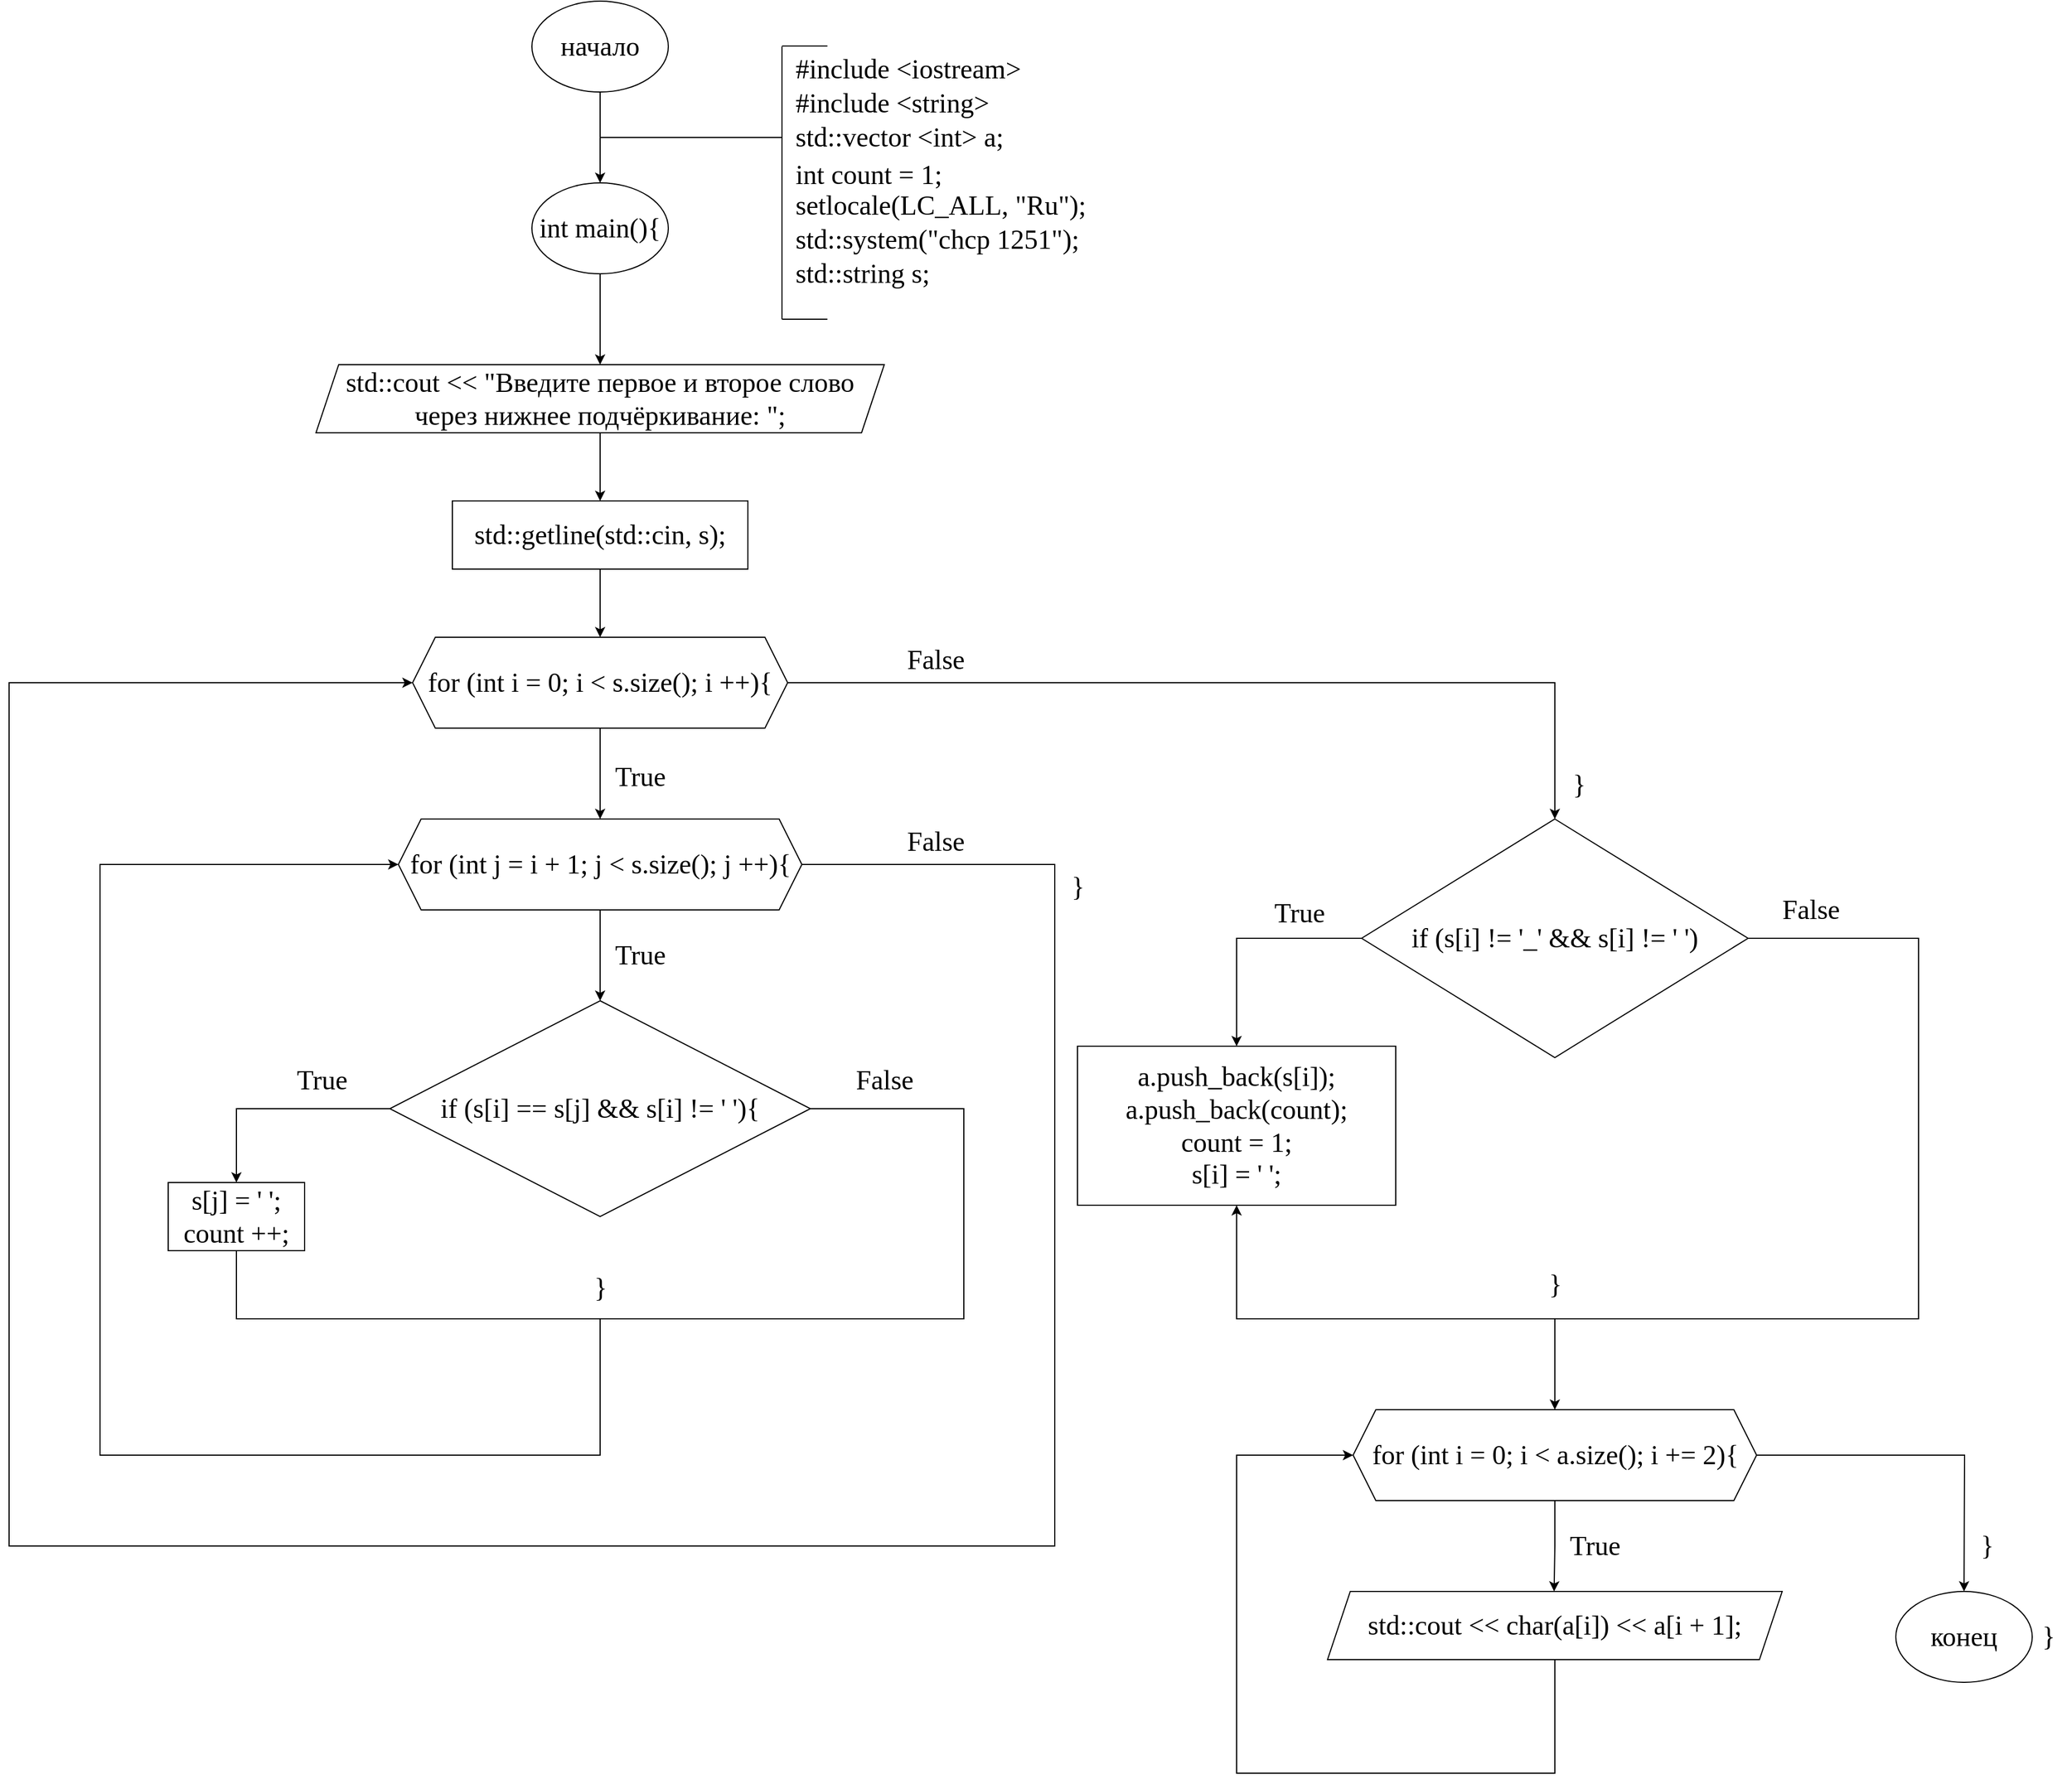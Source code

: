 <mxfile version="22.1.2" type="device">
  <diagram name="Страница — 1" id="E-rUWJMHfNGmUJ-DfUY2">
    <mxGraphModel dx="2899" dy="1228" grid="1" gridSize="10" guides="1" tooltips="1" connect="1" arrows="1" fold="1" page="1" pageScale="1" pageWidth="827" pageHeight="1169" math="0" shadow="0">
      <root>
        <mxCell id="0" />
        <mxCell id="1" parent="0" />
        <mxCell id="c3LXQ4Qde72yaz5A5wlV-2" style="edgeStyle=orthogonalEdgeStyle;rounded=0;orthogonalLoop=1;jettySize=auto;html=1;exitX=0.5;exitY=1;exitDx=0;exitDy=0;fontFamily=Times New Roman;fontSize=24;fontColor=default;" edge="1" parent="1" source="c3LXQ4Qde72yaz5A5wlV-1">
          <mxGeometry relative="1" as="geometry">
            <mxPoint x="360" y="200" as="targetPoint" />
          </mxGeometry>
        </mxCell>
        <mxCell id="c3LXQ4Qde72yaz5A5wlV-1" value="начало" style="ellipse;whiteSpace=wrap;html=1;fontFamily=Times New Roman;fontSize=24;" vertex="1" parent="1">
          <mxGeometry x="300" y="40" width="120" height="80" as="geometry" />
        </mxCell>
        <mxCell id="c3LXQ4Qde72yaz5A5wlV-18" style="edgeStyle=orthogonalEdgeStyle;rounded=0;orthogonalLoop=1;jettySize=auto;html=1;exitX=0.5;exitY=1;exitDx=0;exitDy=0;fontFamily=Times New Roman;fontSize=24;fontColor=default;" edge="1" parent="1" source="c3LXQ4Qde72yaz5A5wlV-5">
          <mxGeometry relative="1" as="geometry">
            <mxPoint x="360" y="360" as="targetPoint" />
          </mxGeometry>
        </mxCell>
        <mxCell id="c3LXQ4Qde72yaz5A5wlV-5" value="int main(){" style="ellipse;whiteSpace=wrap;html=1;strokeColor=default;align=center;verticalAlign=middle;fontFamily=Times New Roman;fontSize=24;fontColor=default;fillColor=default;" vertex="1" parent="1">
          <mxGeometry x="300" y="200" width="120" height="80" as="geometry" />
        </mxCell>
        <mxCell id="c3LXQ4Qde72yaz5A5wlV-7" value="" style="endArrow=none;html=1;rounded=0;fontFamily=Times New Roman;fontSize=24;fontColor=default;" edge="1" parent="1">
          <mxGeometry width="50" height="50" relative="1" as="geometry">
            <mxPoint x="360" y="160" as="sourcePoint" />
            <mxPoint x="520" y="160" as="targetPoint" />
          </mxGeometry>
        </mxCell>
        <mxCell id="c3LXQ4Qde72yaz5A5wlV-8" value="" style="endArrow=none;html=1;rounded=0;fontFamily=Times New Roman;fontSize=24;fontColor=default;" edge="1" parent="1">
          <mxGeometry width="50" height="50" relative="1" as="geometry">
            <mxPoint x="520" y="320" as="sourcePoint" />
            <mxPoint x="520" y="80" as="targetPoint" />
          </mxGeometry>
        </mxCell>
        <mxCell id="c3LXQ4Qde72yaz5A5wlV-9" value="" style="endArrow=none;html=1;rounded=0;fontFamily=Times New Roman;fontSize=24;fontColor=default;" edge="1" parent="1">
          <mxGeometry width="50" height="50" relative="1" as="geometry">
            <mxPoint x="520" y="320" as="sourcePoint" />
            <mxPoint x="560" y="320" as="targetPoint" />
          </mxGeometry>
        </mxCell>
        <mxCell id="c3LXQ4Qde72yaz5A5wlV-10" value="" style="endArrow=none;html=1;rounded=0;fontFamily=Times New Roman;fontSize=24;fontColor=default;" edge="1" parent="1">
          <mxGeometry width="50" height="50" relative="1" as="geometry">
            <mxPoint x="520" y="79.5" as="sourcePoint" />
            <mxPoint x="560" y="79.5" as="targetPoint" />
          </mxGeometry>
        </mxCell>
        <mxCell id="c3LXQ4Qde72yaz5A5wlV-11" value="#include &amp;lt;iostream&amp;gt;" style="text;html=1;align=left;verticalAlign=middle;resizable=0;points=[];autosize=1;strokeColor=none;fillColor=none;fontSize=24;fontFamily=Times New Roman;fontColor=default;" vertex="1" parent="1">
          <mxGeometry x="530" y="80" width="220" height="40" as="geometry" />
        </mxCell>
        <mxCell id="c3LXQ4Qde72yaz5A5wlV-12" value="#include &amp;lt;string&amp;gt;" style="text;html=1;align=left;verticalAlign=middle;resizable=0;points=[];autosize=1;strokeColor=none;fillColor=none;fontSize=24;fontFamily=Times New Roman;fontColor=default;" vertex="1" parent="1">
          <mxGeometry x="530" y="110" width="190" height="40" as="geometry" />
        </mxCell>
        <mxCell id="c3LXQ4Qde72yaz5A5wlV-13" value="std::vector &amp;lt;int&amp;gt; a;" style="text;html=1;align=left;verticalAlign=middle;resizable=0;points=[];autosize=1;strokeColor=none;fillColor=none;fontSize=24;fontFamily=Times New Roman;fontColor=default;" vertex="1" parent="1">
          <mxGeometry x="530" y="140" width="210" height="40" as="geometry" />
        </mxCell>
        <mxCell id="c3LXQ4Qde72yaz5A5wlV-14" value="int count = 1;&amp;nbsp;" style="text;html=1;align=left;verticalAlign=middle;resizable=0;points=[];autosize=1;strokeColor=none;fillColor=none;fontSize=24;fontFamily=Times New Roman;fontColor=default;" vertex="1" parent="1">
          <mxGeometry x="530" y="173" width="160" height="40" as="geometry" />
        </mxCell>
        <mxCell id="c3LXQ4Qde72yaz5A5wlV-15" value="setlocale(LC_ALL, &quot;Ru&quot;);" style="text;html=1;align=left;verticalAlign=middle;resizable=0;points=[];autosize=1;strokeColor=none;fillColor=none;fontSize=24;fontFamily=Times New Roman;fontColor=default;" vertex="1" parent="1">
          <mxGeometry x="530" y="200" width="280" height="40" as="geometry" />
        </mxCell>
        <mxCell id="c3LXQ4Qde72yaz5A5wlV-16" value="std::system(&quot;chcp 1251&quot;);" style="text;html=1;align=left;verticalAlign=middle;resizable=0;points=[];autosize=1;strokeColor=none;fillColor=none;fontSize=24;fontFamily=Times New Roman;fontColor=default;" vertex="1" parent="1">
          <mxGeometry x="530" y="230" width="270" height="40" as="geometry" />
        </mxCell>
        <mxCell id="c3LXQ4Qde72yaz5A5wlV-17" value="std::string s;" style="text;html=1;align=left;verticalAlign=middle;resizable=0;points=[];autosize=1;strokeColor=none;fillColor=none;fontSize=24;fontFamily=Times New Roman;fontColor=default;" vertex="1" parent="1">
          <mxGeometry x="530" y="260" width="140" height="40" as="geometry" />
        </mxCell>
        <mxCell id="c3LXQ4Qde72yaz5A5wlV-20" style="edgeStyle=orthogonalEdgeStyle;rounded=0;orthogonalLoop=1;jettySize=auto;html=1;exitX=0.5;exitY=1;exitDx=0;exitDy=0;fontFamily=Times New Roman;fontSize=24;fontColor=default;" edge="1" parent="1" source="c3LXQ4Qde72yaz5A5wlV-19">
          <mxGeometry relative="1" as="geometry">
            <mxPoint x="360" y="480" as="targetPoint" />
          </mxGeometry>
        </mxCell>
        <mxCell id="c3LXQ4Qde72yaz5A5wlV-19" value="std::cout &amp;lt;&amp;lt; &quot;Введите первое и второе слово через нижнее подчёркивание: &quot;;" style="shape=parallelogram;perimeter=parallelogramPerimeter;whiteSpace=wrap;html=1;fixedSize=1;strokeColor=default;align=center;verticalAlign=middle;fontFamily=Times New Roman;fontSize=24;fontColor=default;fillColor=default;" vertex="1" parent="1">
          <mxGeometry x="110" y="360" width="500" height="60" as="geometry" />
        </mxCell>
        <mxCell id="c3LXQ4Qde72yaz5A5wlV-22" style="edgeStyle=orthogonalEdgeStyle;rounded=0;orthogonalLoop=1;jettySize=auto;html=1;exitX=0.5;exitY=1;exitDx=0;exitDy=0;fontFamily=Times New Roman;fontSize=24;fontColor=default;" edge="1" parent="1" source="c3LXQ4Qde72yaz5A5wlV-21">
          <mxGeometry relative="1" as="geometry">
            <mxPoint x="360" y="600" as="targetPoint" />
          </mxGeometry>
        </mxCell>
        <mxCell id="c3LXQ4Qde72yaz5A5wlV-21" value="std::getline(std::cin, s);" style="whiteSpace=wrap;html=1;strokeColor=default;align=center;verticalAlign=middle;fontFamily=Times New Roman;fontSize=24;fontColor=default;fillColor=default;" vertex="1" parent="1">
          <mxGeometry x="230" y="480" width="260" height="60" as="geometry" />
        </mxCell>
        <mxCell id="c3LXQ4Qde72yaz5A5wlV-24" style="edgeStyle=orthogonalEdgeStyle;rounded=0;orthogonalLoop=1;jettySize=auto;html=1;exitX=0.5;exitY=1;exitDx=0;exitDy=0;fontFamily=Times New Roman;fontSize=24;fontColor=default;" edge="1" parent="1" source="c3LXQ4Qde72yaz5A5wlV-23">
          <mxGeometry relative="1" as="geometry">
            <mxPoint x="360" y="760" as="targetPoint" />
          </mxGeometry>
        </mxCell>
        <mxCell id="c3LXQ4Qde72yaz5A5wlV-40" style="edgeStyle=orthogonalEdgeStyle;rounded=0;orthogonalLoop=1;jettySize=auto;html=1;exitX=1;exitY=0.5;exitDx=0;exitDy=0;fontFamily=Times New Roman;fontSize=24;fontColor=default;" edge="1" parent="1" source="c3LXQ4Qde72yaz5A5wlV-23">
          <mxGeometry relative="1" as="geometry">
            <mxPoint x="1200" y="760" as="targetPoint" />
            <Array as="points">
              <mxPoint x="1200" y="640" />
              <mxPoint x="1200" y="760" />
            </Array>
          </mxGeometry>
        </mxCell>
        <mxCell id="c3LXQ4Qde72yaz5A5wlV-23" value="for (int i = 0; i &amp;lt; s.size(); i ++){" style="shape=hexagon;perimeter=hexagonPerimeter2;whiteSpace=wrap;html=1;fixedSize=1;strokeColor=default;align=center;verticalAlign=middle;fontFamily=Times New Roman;fontSize=24;fontColor=default;fillColor=default;" vertex="1" parent="1">
          <mxGeometry x="195" y="600" width="330" height="80" as="geometry" />
        </mxCell>
        <mxCell id="c3LXQ4Qde72yaz5A5wlV-27" style="edgeStyle=orthogonalEdgeStyle;rounded=0;orthogonalLoop=1;jettySize=auto;html=1;exitX=0.5;exitY=1;exitDx=0;exitDy=0;fontFamily=Times New Roman;fontSize=24;fontColor=default;entryX=0.5;entryY=0;entryDx=0;entryDy=0;" edge="1" parent="1" source="c3LXQ4Qde72yaz5A5wlV-25" target="c3LXQ4Qde72yaz5A5wlV-29">
          <mxGeometry relative="1" as="geometry">
            <mxPoint x="358" y="920" as="targetPoint" />
            <Array as="points" />
          </mxGeometry>
        </mxCell>
        <mxCell id="c3LXQ4Qde72yaz5A5wlV-37" style="edgeStyle=orthogonalEdgeStyle;rounded=0;orthogonalLoop=1;jettySize=auto;html=1;exitX=0;exitY=0.5;exitDx=0;exitDy=0;fontFamily=Times New Roman;fontSize=24;fontColor=default;endArrow=none;endFill=0;startArrow=classic;startFill=1;" edge="1" parent="1" source="c3LXQ4Qde72yaz5A5wlV-25">
          <mxGeometry relative="1" as="geometry">
            <mxPoint x="360" y="1200" as="targetPoint" />
            <Array as="points">
              <mxPoint x="-80" y="800" />
              <mxPoint x="-80" y="1320" />
              <mxPoint x="360" y="1320" />
            </Array>
          </mxGeometry>
        </mxCell>
        <mxCell id="c3LXQ4Qde72yaz5A5wlV-38" style="edgeStyle=orthogonalEdgeStyle;rounded=0;orthogonalLoop=1;jettySize=auto;html=1;exitX=1;exitY=0.5;exitDx=0;exitDy=0;entryX=0;entryY=0.5;entryDx=0;entryDy=0;fontFamily=Times New Roman;fontSize=24;fontColor=default;" edge="1" parent="1" source="c3LXQ4Qde72yaz5A5wlV-25" target="c3LXQ4Qde72yaz5A5wlV-23">
          <mxGeometry relative="1" as="geometry">
            <Array as="points">
              <mxPoint x="760" y="800" />
              <mxPoint x="760" y="1400" />
              <mxPoint x="-160" y="1400" />
              <mxPoint x="-160" y="640" />
            </Array>
          </mxGeometry>
        </mxCell>
        <mxCell id="c3LXQ4Qde72yaz5A5wlV-25" value="for (int j = i + 1; j &amp;lt; s.size(); j ++){" style="shape=hexagon;perimeter=hexagonPerimeter2;whiteSpace=wrap;html=1;fixedSize=1;strokeColor=default;align=center;verticalAlign=middle;fontFamily=Times New Roman;fontSize=24;fontColor=default;fillColor=default;" vertex="1" parent="1">
          <mxGeometry x="182.5" y="760" width="355" height="80" as="geometry" />
        </mxCell>
        <mxCell id="c3LXQ4Qde72yaz5A5wlV-26" value="True" style="text;html=1;align=center;verticalAlign=middle;resizable=0;points=[];autosize=1;strokeColor=none;fillColor=none;fontSize=24;fontFamily=Times New Roman;fontColor=default;" vertex="1" parent="1">
          <mxGeometry x="360" y="703" width="70" height="40" as="geometry" />
        </mxCell>
        <mxCell id="c3LXQ4Qde72yaz5A5wlV-28" value="True" style="text;html=1;align=center;verticalAlign=middle;resizable=0;points=[];autosize=1;strokeColor=none;fillColor=none;fontSize=24;fontFamily=Times New Roman;fontColor=default;" vertex="1" parent="1">
          <mxGeometry x="360" y="860" width="70" height="40" as="geometry" />
        </mxCell>
        <mxCell id="c3LXQ4Qde72yaz5A5wlV-31" style="edgeStyle=orthogonalEdgeStyle;rounded=0;orthogonalLoop=1;jettySize=auto;html=1;exitX=0;exitY=0.5;exitDx=0;exitDy=0;fontFamily=Times New Roman;fontSize=24;fontColor=default;" edge="1" parent="1" source="c3LXQ4Qde72yaz5A5wlV-29">
          <mxGeometry relative="1" as="geometry">
            <mxPoint x="40" y="1080" as="targetPoint" />
            <Array as="points">
              <mxPoint x="40" y="1015" />
              <mxPoint x="40" y="1080" />
            </Array>
          </mxGeometry>
        </mxCell>
        <mxCell id="c3LXQ4Qde72yaz5A5wlV-35" style="edgeStyle=orthogonalEdgeStyle;rounded=0;orthogonalLoop=1;jettySize=auto;html=1;exitX=1;exitY=0.5;exitDx=0;exitDy=0;entryX=0.5;entryY=1;entryDx=0;entryDy=0;fontFamily=Times New Roman;fontSize=24;fontColor=default;endArrow=none;endFill=0;" edge="1" parent="1" source="c3LXQ4Qde72yaz5A5wlV-29" target="c3LXQ4Qde72yaz5A5wlV-34">
          <mxGeometry relative="1" as="geometry">
            <Array as="points">
              <mxPoint x="680" y="1015" />
              <mxPoint x="680" y="1200" />
              <mxPoint x="40" y="1200" />
            </Array>
          </mxGeometry>
        </mxCell>
        <mxCell id="c3LXQ4Qde72yaz5A5wlV-29" value="if (s[i] == s[j] &amp;amp;&amp;amp; s[i] != &#39; &#39;){" style="rhombus;whiteSpace=wrap;html=1;strokeColor=default;align=center;verticalAlign=middle;fontFamily=Times New Roman;fontSize=24;fontColor=default;fillColor=default;" vertex="1" parent="1">
          <mxGeometry x="175" y="920" width="370" height="190" as="geometry" />
        </mxCell>
        <mxCell id="c3LXQ4Qde72yaz5A5wlV-32" value="True" style="text;html=1;align=center;verticalAlign=middle;resizable=0;points=[];autosize=1;strokeColor=none;fillColor=none;fontSize=24;fontFamily=Times New Roman;fontColor=default;" vertex="1" parent="1">
          <mxGeometry x="80" y="970" width="70" height="40" as="geometry" />
        </mxCell>
        <mxCell id="c3LXQ4Qde72yaz5A5wlV-33" value="False" style="text;html=1;align=center;verticalAlign=middle;resizable=0;points=[];autosize=1;strokeColor=none;fillColor=none;fontSize=24;fontFamily=Times New Roman;fontColor=default;" vertex="1" parent="1">
          <mxGeometry x="575" y="970" width="70" height="40" as="geometry" />
        </mxCell>
        <mxCell id="c3LXQ4Qde72yaz5A5wlV-34" value="s[j] = &#39; &#39;;&lt;br&gt;count ++;" style="whiteSpace=wrap;html=1;strokeColor=default;align=center;verticalAlign=middle;fontFamily=Times New Roman;fontSize=24;fontColor=default;fillColor=default;" vertex="1" parent="1">
          <mxGeometry x="-20" y="1080" width="120" height="60" as="geometry" />
        </mxCell>
        <mxCell id="c3LXQ4Qde72yaz5A5wlV-39" value="False" style="text;html=1;align=center;verticalAlign=middle;resizable=0;points=[];autosize=1;strokeColor=none;fillColor=none;fontSize=24;fontFamily=Times New Roman;fontColor=default;" vertex="1" parent="1">
          <mxGeometry x="620" y="760" width="70" height="40" as="geometry" />
        </mxCell>
        <mxCell id="c3LXQ4Qde72yaz5A5wlV-41" value="False" style="text;html=1;align=center;verticalAlign=middle;resizable=0;points=[];autosize=1;strokeColor=none;fillColor=none;fontSize=24;fontFamily=Times New Roman;fontColor=default;" vertex="1" parent="1">
          <mxGeometry x="620" y="600" width="70" height="40" as="geometry" />
        </mxCell>
        <mxCell id="c3LXQ4Qde72yaz5A5wlV-43" style="edgeStyle=orthogonalEdgeStyle;rounded=0;orthogonalLoop=1;jettySize=auto;html=1;exitX=0;exitY=0.5;exitDx=0;exitDy=0;fontFamily=Times New Roman;fontSize=24;fontColor=default;" edge="1" parent="1" source="c3LXQ4Qde72yaz5A5wlV-42">
          <mxGeometry relative="1" as="geometry">
            <mxPoint x="920.0" y="960" as="targetPoint" />
            <Array as="points">
              <mxPoint x="920" y="865" />
            </Array>
          </mxGeometry>
        </mxCell>
        <mxCell id="c3LXQ4Qde72yaz5A5wlV-50" style="edgeStyle=orthogonalEdgeStyle;rounded=0;orthogonalLoop=1;jettySize=auto;html=1;exitX=1;exitY=0.5;exitDx=0;exitDy=0;entryX=0.5;entryY=1;entryDx=0;entryDy=0;fontFamily=Times New Roman;fontSize=24;fontColor=default;" edge="1" parent="1" source="c3LXQ4Qde72yaz5A5wlV-42" target="c3LXQ4Qde72yaz5A5wlV-49">
          <mxGeometry relative="1" as="geometry">
            <Array as="points">
              <mxPoint x="1520" y="865" />
              <mxPoint x="1520" y="1200" />
              <mxPoint x="920" y="1200" />
            </Array>
          </mxGeometry>
        </mxCell>
        <mxCell id="c3LXQ4Qde72yaz5A5wlV-42" value="if (s[i] != &#39;_&#39; &amp;amp;&amp;amp; s[i] != &#39; &#39;)" style="rhombus;whiteSpace=wrap;html=1;strokeColor=default;align=center;verticalAlign=middle;fontFamily=Times New Roman;fontSize=24;fontColor=default;fillColor=default;" vertex="1" parent="1">
          <mxGeometry x="1030" y="760" width="340" height="210" as="geometry" />
        </mxCell>
        <mxCell id="c3LXQ4Qde72yaz5A5wlV-44" value="True" style="text;html=1;align=center;verticalAlign=middle;resizable=0;points=[];autosize=1;strokeColor=none;fillColor=none;fontSize=24;fontFamily=Times New Roman;fontColor=default;" vertex="1" parent="1">
          <mxGeometry x="940" y="823" width="70" height="40" as="geometry" />
        </mxCell>
        <mxCell id="c3LXQ4Qde72yaz5A5wlV-47" value="False" style="text;html=1;align=center;verticalAlign=middle;resizable=0;points=[];autosize=1;strokeColor=none;fillColor=none;fontSize=24;fontFamily=Times New Roman;fontColor=default;" vertex="1" parent="1">
          <mxGeometry x="1390" y="820" width="70" height="40" as="geometry" />
        </mxCell>
        <mxCell id="c3LXQ4Qde72yaz5A5wlV-49" value="a.push_back(s[i]); a.push_back(count);&lt;br&gt;count = 1;&lt;br&gt;s[i] = &#39; &#39;;" style="whiteSpace=wrap;html=1;strokeColor=default;align=center;verticalAlign=middle;fontFamily=Times New Roman;fontSize=24;fontColor=default;fillColor=default;" vertex="1" parent="1">
          <mxGeometry x="780" y="960" width="280" height="140" as="geometry" />
        </mxCell>
        <mxCell id="c3LXQ4Qde72yaz5A5wlV-51" value="" style="endArrow=classic;html=1;rounded=0;fontFamily=Times New Roman;fontSize=24;fontColor=default;" edge="1" parent="1">
          <mxGeometry width="50" height="50" relative="1" as="geometry">
            <mxPoint x="1200" y="1200" as="sourcePoint" />
            <mxPoint x="1200" y="1280" as="targetPoint" />
          </mxGeometry>
        </mxCell>
        <mxCell id="c3LXQ4Qde72yaz5A5wlV-54" style="edgeStyle=orthogonalEdgeStyle;rounded=0;orthogonalLoop=1;jettySize=auto;html=1;exitX=0.5;exitY=1;exitDx=0;exitDy=0;fontFamily=Times New Roman;fontSize=24;fontColor=default;" edge="1" parent="1" source="c3LXQ4Qde72yaz5A5wlV-52">
          <mxGeometry relative="1" as="geometry">
            <mxPoint x="1199.333" y="1440" as="targetPoint" />
          </mxGeometry>
        </mxCell>
        <mxCell id="c3LXQ4Qde72yaz5A5wlV-64" style="edgeStyle=orthogonalEdgeStyle;rounded=0;orthogonalLoop=1;jettySize=auto;html=1;exitX=1;exitY=0.5;exitDx=0;exitDy=0;fontFamily=Times New Roman;fontSize=24;fontColor=default;" edge="1" parent="1" source="c3LXQ4Qde72yaz5A5wlV-52">
          <mxGeometry relative="1" as="geometry">
            <mxPoint x="1560" y="1440" as="targetPoint" />
          </mxGeometry>
        </mxCell>
        <mxCell id="c3LXQ4Qde72yaz5A5wlV-52" value="for (int i = 0; i &amp;lt; a.size(); i += 2){" style="shape=hexagon;perimeter=hexagonPerimeter2;whiteSpace=wrap;html=1;fixedSize=1;strokeColor=default;align=center;verticalAlign=middle;fontFamily=Times New Roman;fontSize=24;fontColor=default;fillColor=default;" vertex="1" parent="1">
          <mxGeometry x="1022.5" y="1280" width="355" height="80" as="geometry" />
        </mxCell>
        <mxCell id="c3LXQ4Qde72yaz5A5wlV-55" value="True" style="text;html=1;align=center;verticalAlign=middle;resizable=0;points=[];autosize=1;strokeColor=none;fillColor=none;fontSize=24;fontFamily=Times New Roman;fontColor=default;" vertex="1" parent="1">
          <mxGeometry x="1200" y="1380" width="70" height="40" as="geometry" />
        </mxCell>
        <mxCell id="c3LXQ4Qde72yaz5A5wlV-56" value="}" style="text;html=1;align=center;verticalAlign=middle;resizable=0;points=[];autosize=1;strokeColor=none;fillColor=none;fontSize=24;fontFamily=Times New Roman;fontColor=default;" vertex="1" parent="1">
          <mxGeometry x="340" y="1153" width="40" height="40" as="geometry" />
        </mxCell>
        <mxCell id="c3LXQ4Qde72yaz5A5wlV-57" value="}" style="text;html=1;align=center;verticalAlign=middle;resizable=0;points=[];autosize=1;strokeColor=none;fillColor=none;fontSize=24;fontFamily=Times New Roman;fontColor=default;" vertex="1" parent="1">
          <mxGeometry x="760" y="800" width="40" height="40" as="geometry" />
        </mxCell>
        <mxCell id="c3LXQ4Qde72yaz5A5wlV-58" value="}" style="text;html=1;align=center;verticalAlign=middle;resizable=0;points=[];autosize=1;strokeColor=none;fillColor=none;fontSize=24;fontFamily=Times New Roman;fontColor=default;" vertex="1" parent="1">
          <mxGeometry x="1201" y="710" width="40" height="40" as="geometry" />
        </mxCell>
        <mxCell id="c3LXQ4Qde72yaz5A5wlV-60" value="}" style="text;html=1;align=center;verticalAlign=middle;resizable=0;points=[];autosize=1;strokeColor=none;fillColor=none;fontSize=24;fontFamily=Times New Roman;fontColor=default;" vertex="1" parent="1">
          <mxGeometry x="1180" y="1150" width="40" height="40" as="geometry" />
        </mxCell>
        <mxCell id="c3LXQ4Qde72yaz5A5wlV-63" style="edgeStyle=orthogonalEdgeStyle;rounded=0;orthogonalLoop=1;jettySize=auto;html=1;exitX=0.5;exitY=1;exitDx=0;exitDy=0;entryX=0;entryY=0.5;entryDx=0;entryDy=0;fontFamily=Times New Roman;fontSize=24;fontColor=default;" edge="1" parent="1" source="c3LXQ4Qde72yaz5A5wlV-62" target="c3LXQ4Qde72yaz5A5wlV-52">
          <mxGeometry relative="1" as="geometry">
            <Array as="points">
              <mxPoint x="1200" y="1600" />
              <mxPoint x="920" y="1600" />
              <mxPoint x="920" y="1320" />
            </Array>
          </mxGeometry>
        </mxCell>
        <mxCell id="c3LXQ4Qde72yaz5A5wlV-62" value="std::cout &amp;lt;&amp;lt; char(a[i]) &amp;lt;&amp;lt; a[i + 1];" style="shape=parallelogram;perimeter=parallelogramPerimeter;whiteSpace=wrap;html=1;fixedSize=1;strokeColor=default;align=center;verticalAlign=middle;fontFamily=Times New Roman;fontSize=24;fontColor=default;fillColor=default;" vertex="1" parent="1">
          <mxGeometry x="1000" y="1440" width="400" height="60" as="geometry" />
        </mxCell>
        <mxCell id="c3LXQ4Qde72yaz5A5wlV-66" value="конец" style="ellipse;whiteSpace=wrap;html=1;strokeColor=default;align=center;verticalAlign=middle;fontFamily=Times New Roman;fontSize=24;fontColor=default;fillColor=default;" vertex="1" parent="1">
          <mxGeometry x="1500" y="1440" width="120" height="80" as="geometry" />
        </mxCell>
        <mxCell id="c3LXQ4Qde72yaz5A5wlV-67" value="}" style="text;html=1;align=center;verticalAlign=middle;resizable=0;points=[];autosize=1;strokeColor=none;fillColor=none;fontSize=24;fontFamily=Times New Roman;fontColor=default;" vertex="1" parent="1">
          <mxGeometry x="1614" y="1460" width="40" height="40" as="geometry" />
        </mxCell>
        <mxCell id="c3LXQ4Qde72yaz5A5wlV-68" value="}" style="text;html=1;align=center;verticalAlign=middle;resizable=0;points=[];autosize=1;strokeColor=none;fillColor=none;fontSize=24;fontFamily=Times New Roman;fontColor=default;" vertex="1" parent="1">
          <mxGeometry x="1560" y="1380" width="40" height="40" as="geometry" />
        </mxCell>
      </root>
    </mxGraphModel>
  </diagram>
</mxfile>
